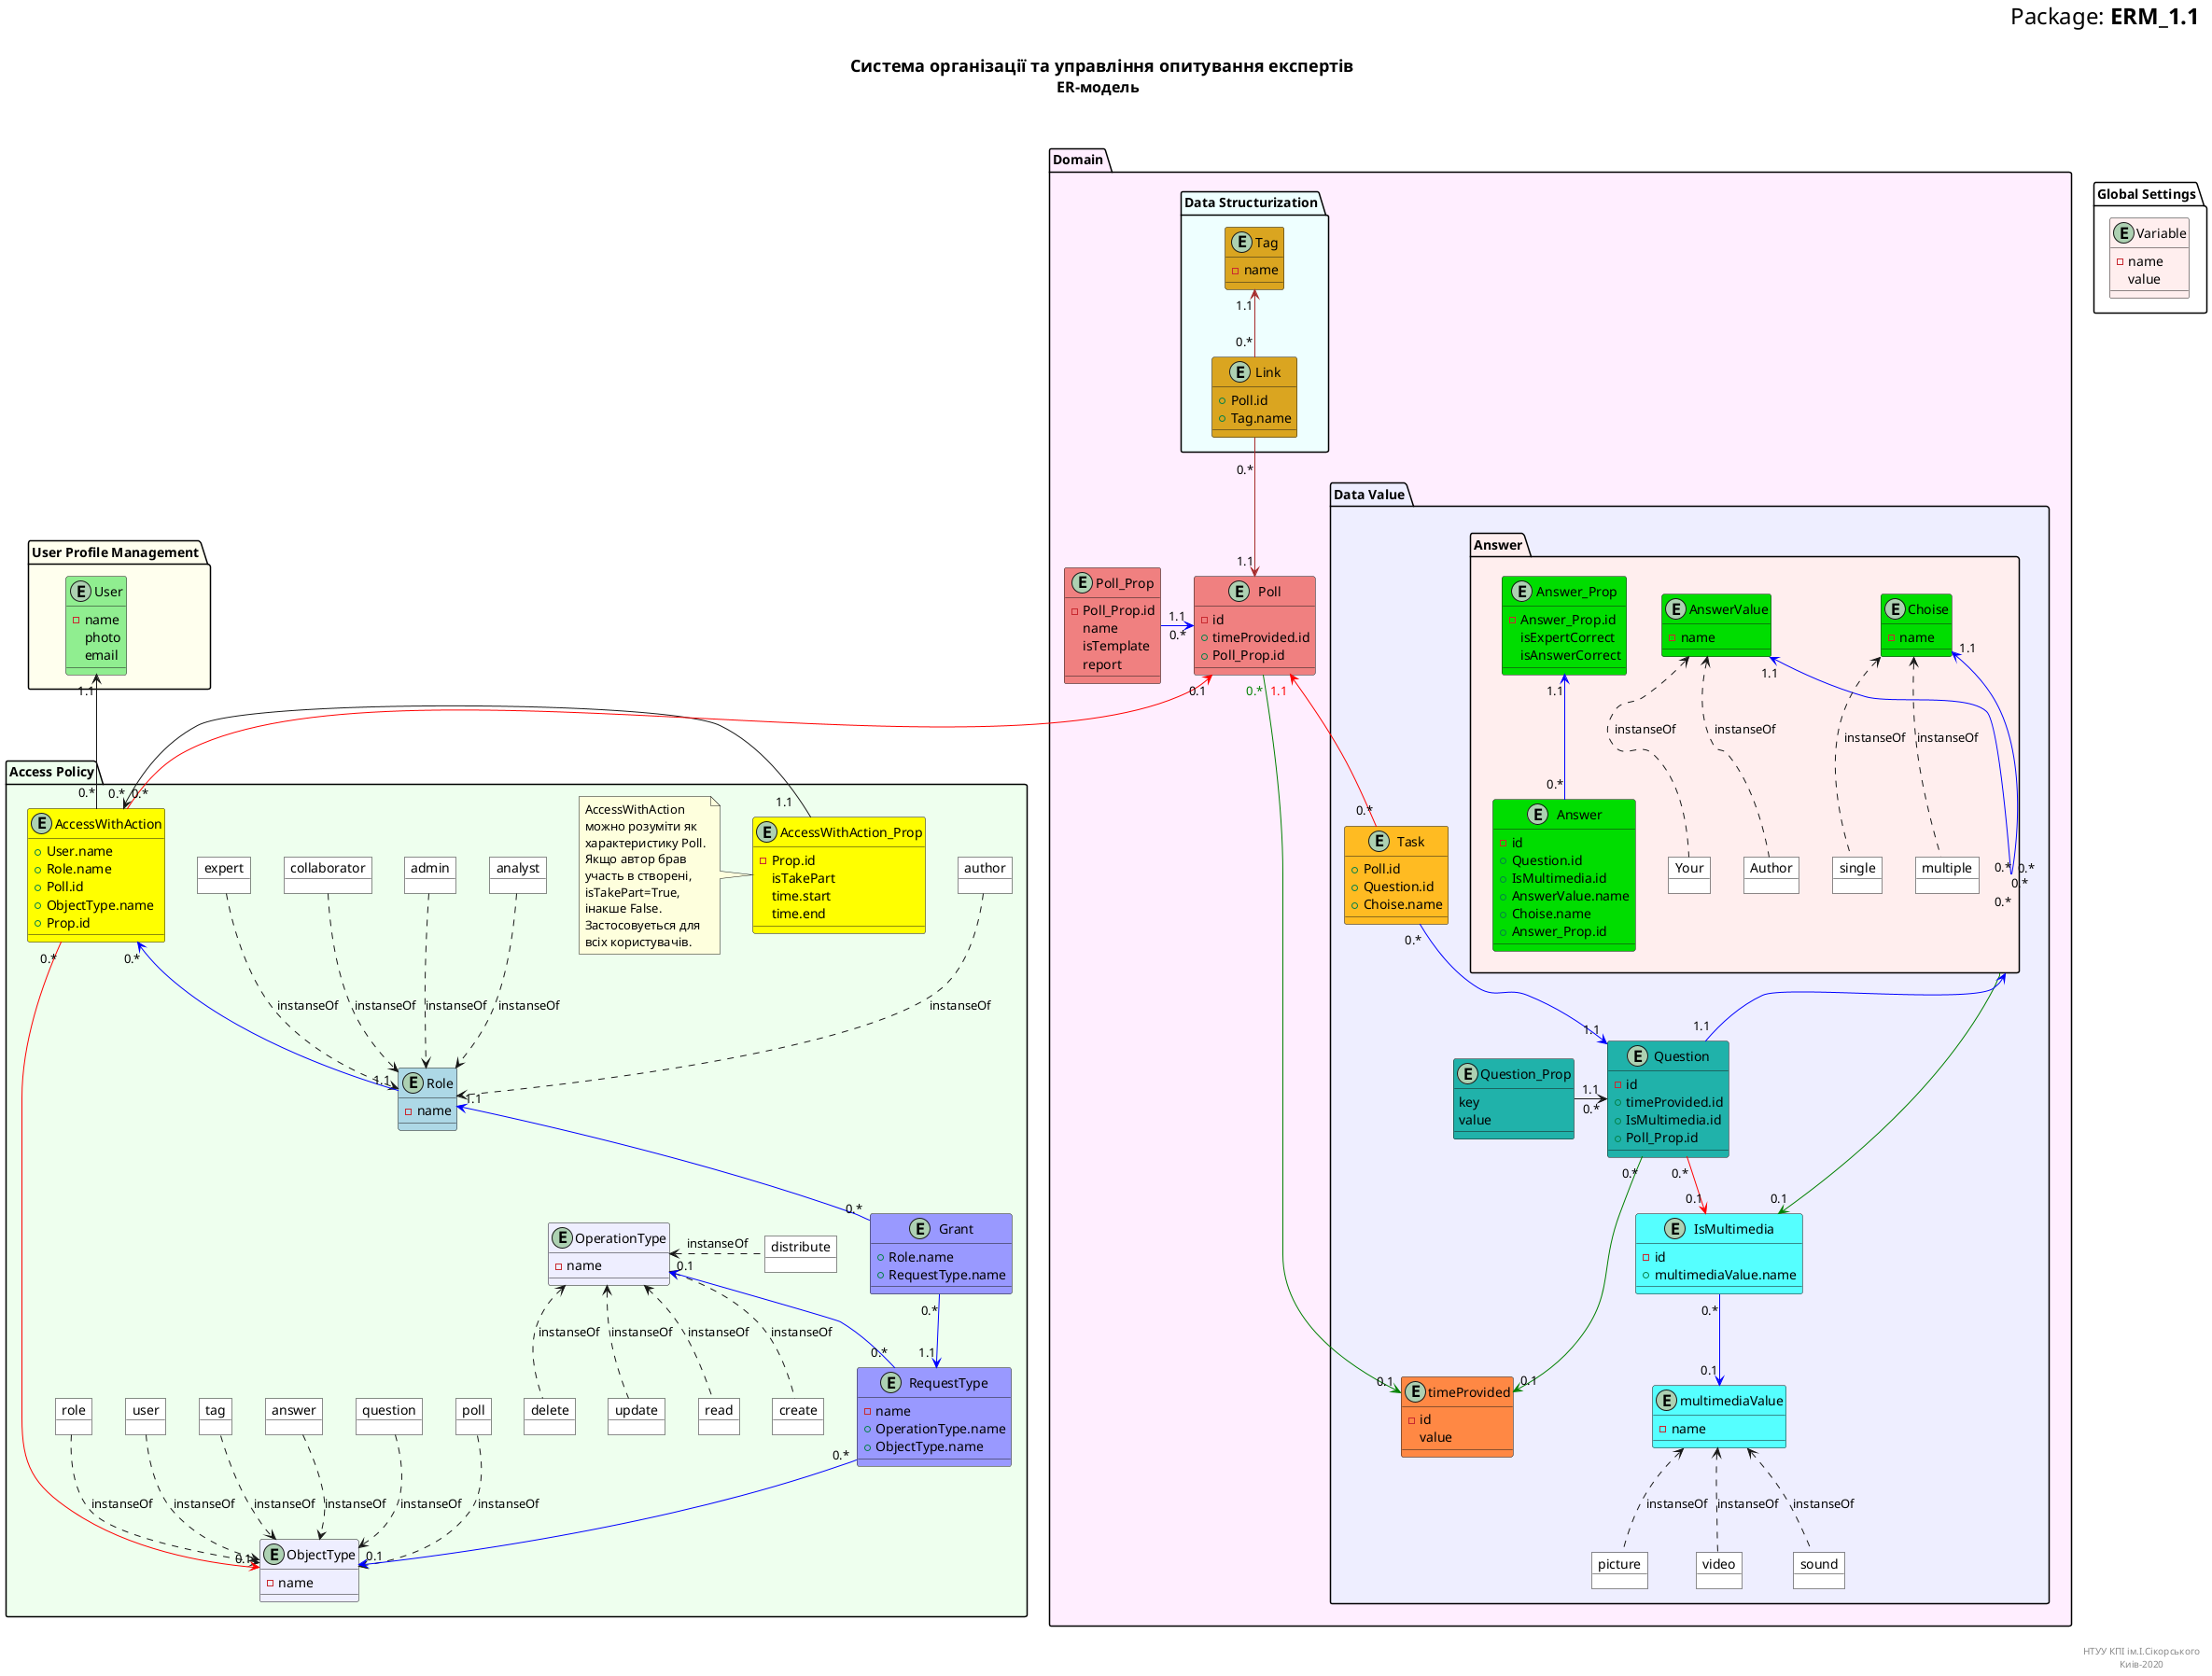 @startuml

right header
<font size=24 color=black>Package: <b>ERM_1.1

end header

title
<font size=18 color=black> Система організації та управління опитування експертів
<font size=16 color=black>ER-модель 


end title

package "User Profile Management" #ffE {
	entity User #LightGreen {
		- name
		photo
		email
	}
}	
	
package "Global Settings" {
	entity Variable #ffeeee {
		- name
		value
	}
}

package Domain #FEF {
	entity Poll #LightCoral {
		- id
        + timeProvided.id
        + Poll_Prop.id
	}
    entity Poll_Prop #LightCoral {
        - Poll_Prop.id
        name
		isTemplate
        report
    }
    Poll_Prop "1.1    " -> "0.*" Poll #Blue
	package "Data Structurization" #EFF{
		entity Tag #GoldenRod {
			- name
		}	
		
		entity Link	#GoldenRod {
            + Poll.id
            + Tag.name
        }
        Tag "1.1" <-- "0.*" Link #Brown
        Link  "\n0.*" --> "1.1" Poll #Brown
    }
    package "Data Value"#EEF{
    entity Task #FB2{
        + Poll.id
        + Question.id
        + Choise.name
    }
    entity Question #LightSeaGreen {
        - id
        + timeProvided.id
        + IsMultimedia.id
        + Poll_Prop.id
    }
    entity Question_Prop #LightSeaGreen {
        key
        value 

    }
    Question_Prop "1.1     " -> "0.*" Question
    Question "1.1" <-u- "0.*" Task  #Blue

Package Answer#FEE{
    entity Answer #0D0 {
        - id
        + Question.id
        + IsMultimedia.id
        + AnswerValue.name
        + Choise.name
        + Answer_Prop.id
    }
    entity Answer_Prop #0D0 {
        - Answer_Prop.id
        isExpertCorrect
        isAnswerCorrect
    }
    Answer_Prop "1.1"<--"0.*" Answer #Blue
    entity AnswerValue #0D0 {
        - name
    }
    object Your #white
    object Author #white

    entity Choise  #0D0{
        - name
    }
    object single #white
    object multiple #white
}
    entity IsMultimedia #5ff {
        - id
        + multimediaValue.name
    }
    entity multimediaValue #5ff {
        - name
    }
    object picture #white
    object video #white
    object sound #white

    picture .u.> multimediaValue :instanseOf
    video .u.> multimediaValue :instanseOf
    sound .u.> multimediaValue :instanseOf

    IsMultimedia  "0.*"-->"0.1"multimediaValue #Blue
    Question "0.*" --> "0.1" IsMultimedia #Red
    IsMultimedia "0.1" <-- "\n0.*" Answer #Green

    entity timeProvided #F84 {
        - id
        value
    }

    Question "1.1" -u-> "\n\n  0.*" Answer #Blue
    Answer "0.*  " -u-> "1.1" AnswerValue #Blue
    Your  .u.> AnswerValue:instanseOf
    Author  .u.> AnswerValue:instanseOf
    Answer "0.*" -u-> "1.1" Choise #Blue
    single .u.> Choise:\ninstanseOf
    multiple .u.> Choise:\ninstanseOf
    }

    Task "0.*" -u-> "<font color=red>1.1  " Poll #Red
        
}
package "Access Policy" #EFE{	

    entity Role #LightBlue {
        - name
    }
    object admin #White
    object collaborator #White
    object expert #White
    object author #white
    object analyst #white

    admin ..> Role:instanseOf
    collaborator ..> Role:instanseOf
    expert ..> Role:instanseOf
    author ..> Role:instanseOf
    analyst ..> Role:instanseOf

    entity Grant #9999FF {
        + Role.name
        + RequestType.name
        
    }
    entity RequestType #9999FF{
        - name
        + OperationType.name
        + ObjectType.name
    }
    entity OperationType #eeeeff{
        - name
    }

    object read #white
    object create #white
    object delete #white
    object update #white
    object distribute #white

    read  .u.>OperationType:instanseOf
    create .u.>OperationType:instanseOf
    delete .u.>OperationType:instanseOf
    update .u.>OperationType:instanseOf
    distribute .l.>OperationType:instanseOf

    entity ObjectType #eeeeff{
        - name
    }

    object poll #white
    object question #white
    object answer #white
    object tag #white
    object user #white
    object role #white

    poll ..>ObjectType:instanseOf
    question ..>ObjectType:instanseOf
    answer ..>ObjectType:instanseOf
    tag ..>ObjectType:instanseOf
    user ..>ObjectType:instanseOf
    role ..>ObjectType:instanseOf

    entity AccessWithAction #yellow {
        + User.name
        + Role.name
        + Poll.id
        + ObjectType.name
        + Prop.id

    }
    entity AccessWithAction_Prop #yellow {
        - Prop.id
        isTakePart
        time.start
        time.end
    }
     AccessWithAction_Prop "1.1    "-r->"0.*"AccessWithAction
note left of AccessWithAction_Prop
    AccessWithAction
    можно розуміти як
    характеристику Poll.
    Якщо автор брав 
    участь в створені,
    isTakePart=True,
    інакше False.
    Застосовуеться для
    всіх користувачів.
    end note
}   

    Poll "0.1" <-- "0.*" AccessWithAction #Red
    AccessWithAction "0.*" -u->"  1.1"User
    
    Role "1.1" -u-> "0.*\n"  AccessWithAction #Blue
    AccessWithAction  "0.*" -> "0.1" ObjectType  #Red
   
    Question "0.*" ---> "0.1" timeProvided #Green
    timeProvided "0.1" <-u- "<font color=green>0.*\n" Poll #Green
   

    Grant "0.*" -u-> "1.1" Role #Blue
    Grant "0.*" --> "1.1" RequestType #Blue

    OperationType "0.1    " <-- "0.*" RequestType #Blue
   
    ObjectType "0.1" <-u- "0.*" RequestType #Blue
    
right footer

НТУУ КПІ ім.І.Сікорського
Киів-2020 
end footer

@enduml
